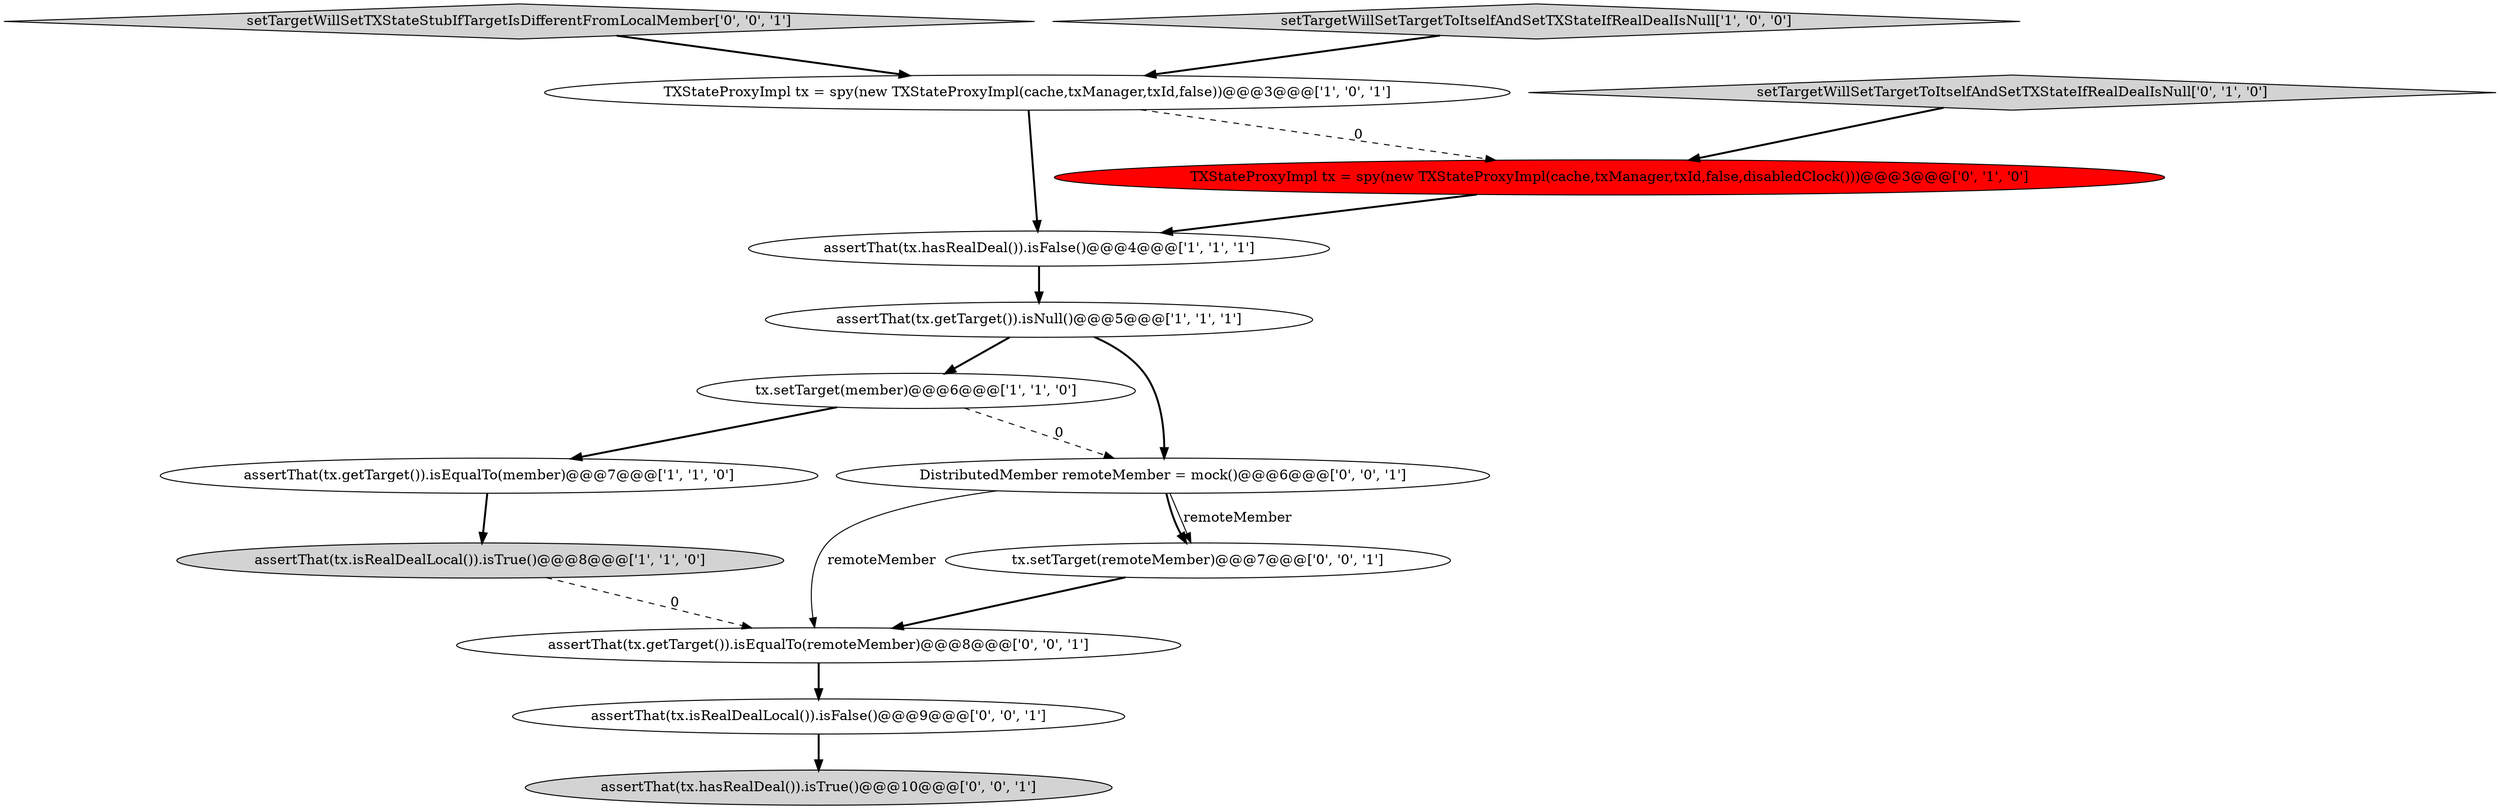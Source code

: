 digraph {
3 [style = filled, label = "assertThat(tx.getTarget()).isNull()@@@5@@@['1', '1', '1']", fillcolor = white, shape = ellipse image = "AAA0AAABBB1BBB"];
0 [style = filled, label = "assertThat(tx.isRealDealLocal()).isTrue()@@@8@@@['1', '1', '0']", fillcolor = lightgray, shape = ellipse image = "AAA0AAABBB1BBB"];
7 [style = filled, label = "TXStateProxyImpl tx = spy(new TXStateProxyImpl(cache,txManager,txId,false,disabledClock()))@@@3@@@['0', '1', '0']", fillcolor = red, shape = ellipse image = "AAA1AAABBB2BBB"];
4 [style = filled, label = "tx.setTarget(member)@@@6@@@['1', '1', '0']", fillcolor = white, shape = ellipse image = "AAA0AAABBB1BBB"];
6 [style = filled, label = "assertThat(tx.hasRealDeal()).isFalse()@@@4@@@['1', '1', '1']", fillcolor = white, shape = ellipse image = "AAA0AAABBB1BBB"];
9 [style = filled, label = "DistributedMember remoteMember = mock()@@@6@@@['0', '0', '1']", fillcolor = white, shape = ellipse image = "AAA0AAABBB3BBB"];
11 [style = filled, label = "assertThat(tx.hasRealDeal()).isTrue()@@@10@@@['0', '0', '1']", fillcolor = lightgray, shape = ellipse image = "AAA0AAABBB3BBB"];
12 [style = filled, label = "assertThat(tx.isRealDealLocal()).isFalse()@@@9@@@['0', '0', '1']", fillcolor = white, shape = ellipse image = "AAA0AAABBB3BBB"];
13 [style = filled, label = "tx.setTarget(remoteMember)@@@7@@@['0', '0', '1']", fillcolor = white, shape = ellipse image = "AAA0AAABBB3BBB"];
14 [style = filled, label = "setTargetWillSetTXStateStubIfTargetIsDifferentFromLocalMember['0', '0', '1']", fillcolor = lightgray, shape = diamond image = "AAA0AAABBB3BBB"];
10 [style = filled, label = "assertThat(tx.getTarget()).isEqualTo(remoteMember)@@@8@@@['0', '0', '1']", fillcolor = white, shape = ellipse image = "AAA0AAABBB3BBB"];
1 [style = filled, label = "setTargetWillSetTargetToItselfAndSetTXStateIfRealDealIsNull['1', '0', '0']", fillcolor = lightgray, shape = diamond image = "AAA0AAABBB1BBB"];
2 [style = filled, label = "TXStateProxyImpl tx = spy(new TXStateProxyImpl(cache,txManager,txId,false))@@@3@@@['1', '0', '1']", fillcolor = white, shape = ellipse image = "AAA0AAABBB1BBB"];
8 [style = filled, label = "setTargetWillSetTargetToItselfAndSetTXStateIfRealDealIsNull['0', '1', '0']", fillcolor = lightgray, shape = diamond image = "AAA0AAABBB2BBB"];
5 [style = filled, label = "assertThat(tx.getTarget()).isEqualTo(member)@@@7@@@['1', '1', '0']", fillcolor = white, shape = ellipse image = "AAA0AAABBB1BBB"];
8->7 [style = bold, label=""];
3->9 [style = bold, label=""];
13->10 [style = bold, label=""];
6->3 [style = bold, label=""];
4->9 [style = dashed, label="0"];
1->2 [style = bold, label=""];
14->2 [style = bold, label=""];
9->10 [style = solid, label="remoteMember"];
5->0 [style = bold, label=""];
2->7 [style = dashed, label="0"];
10->12 [style = bold, label=""];
4->5 [style = bold, label=""];
3->4 [style = bold, label=""];
2->6 [style = bold, label=""];
9->13 [style = solid, label="remoteMember"];
0->10 [style = dashed, label="0"];
7->6 [style = bold, label=""];
9->13 [style = bold, label=""];
12->11 [style = bold, label=""];
}
